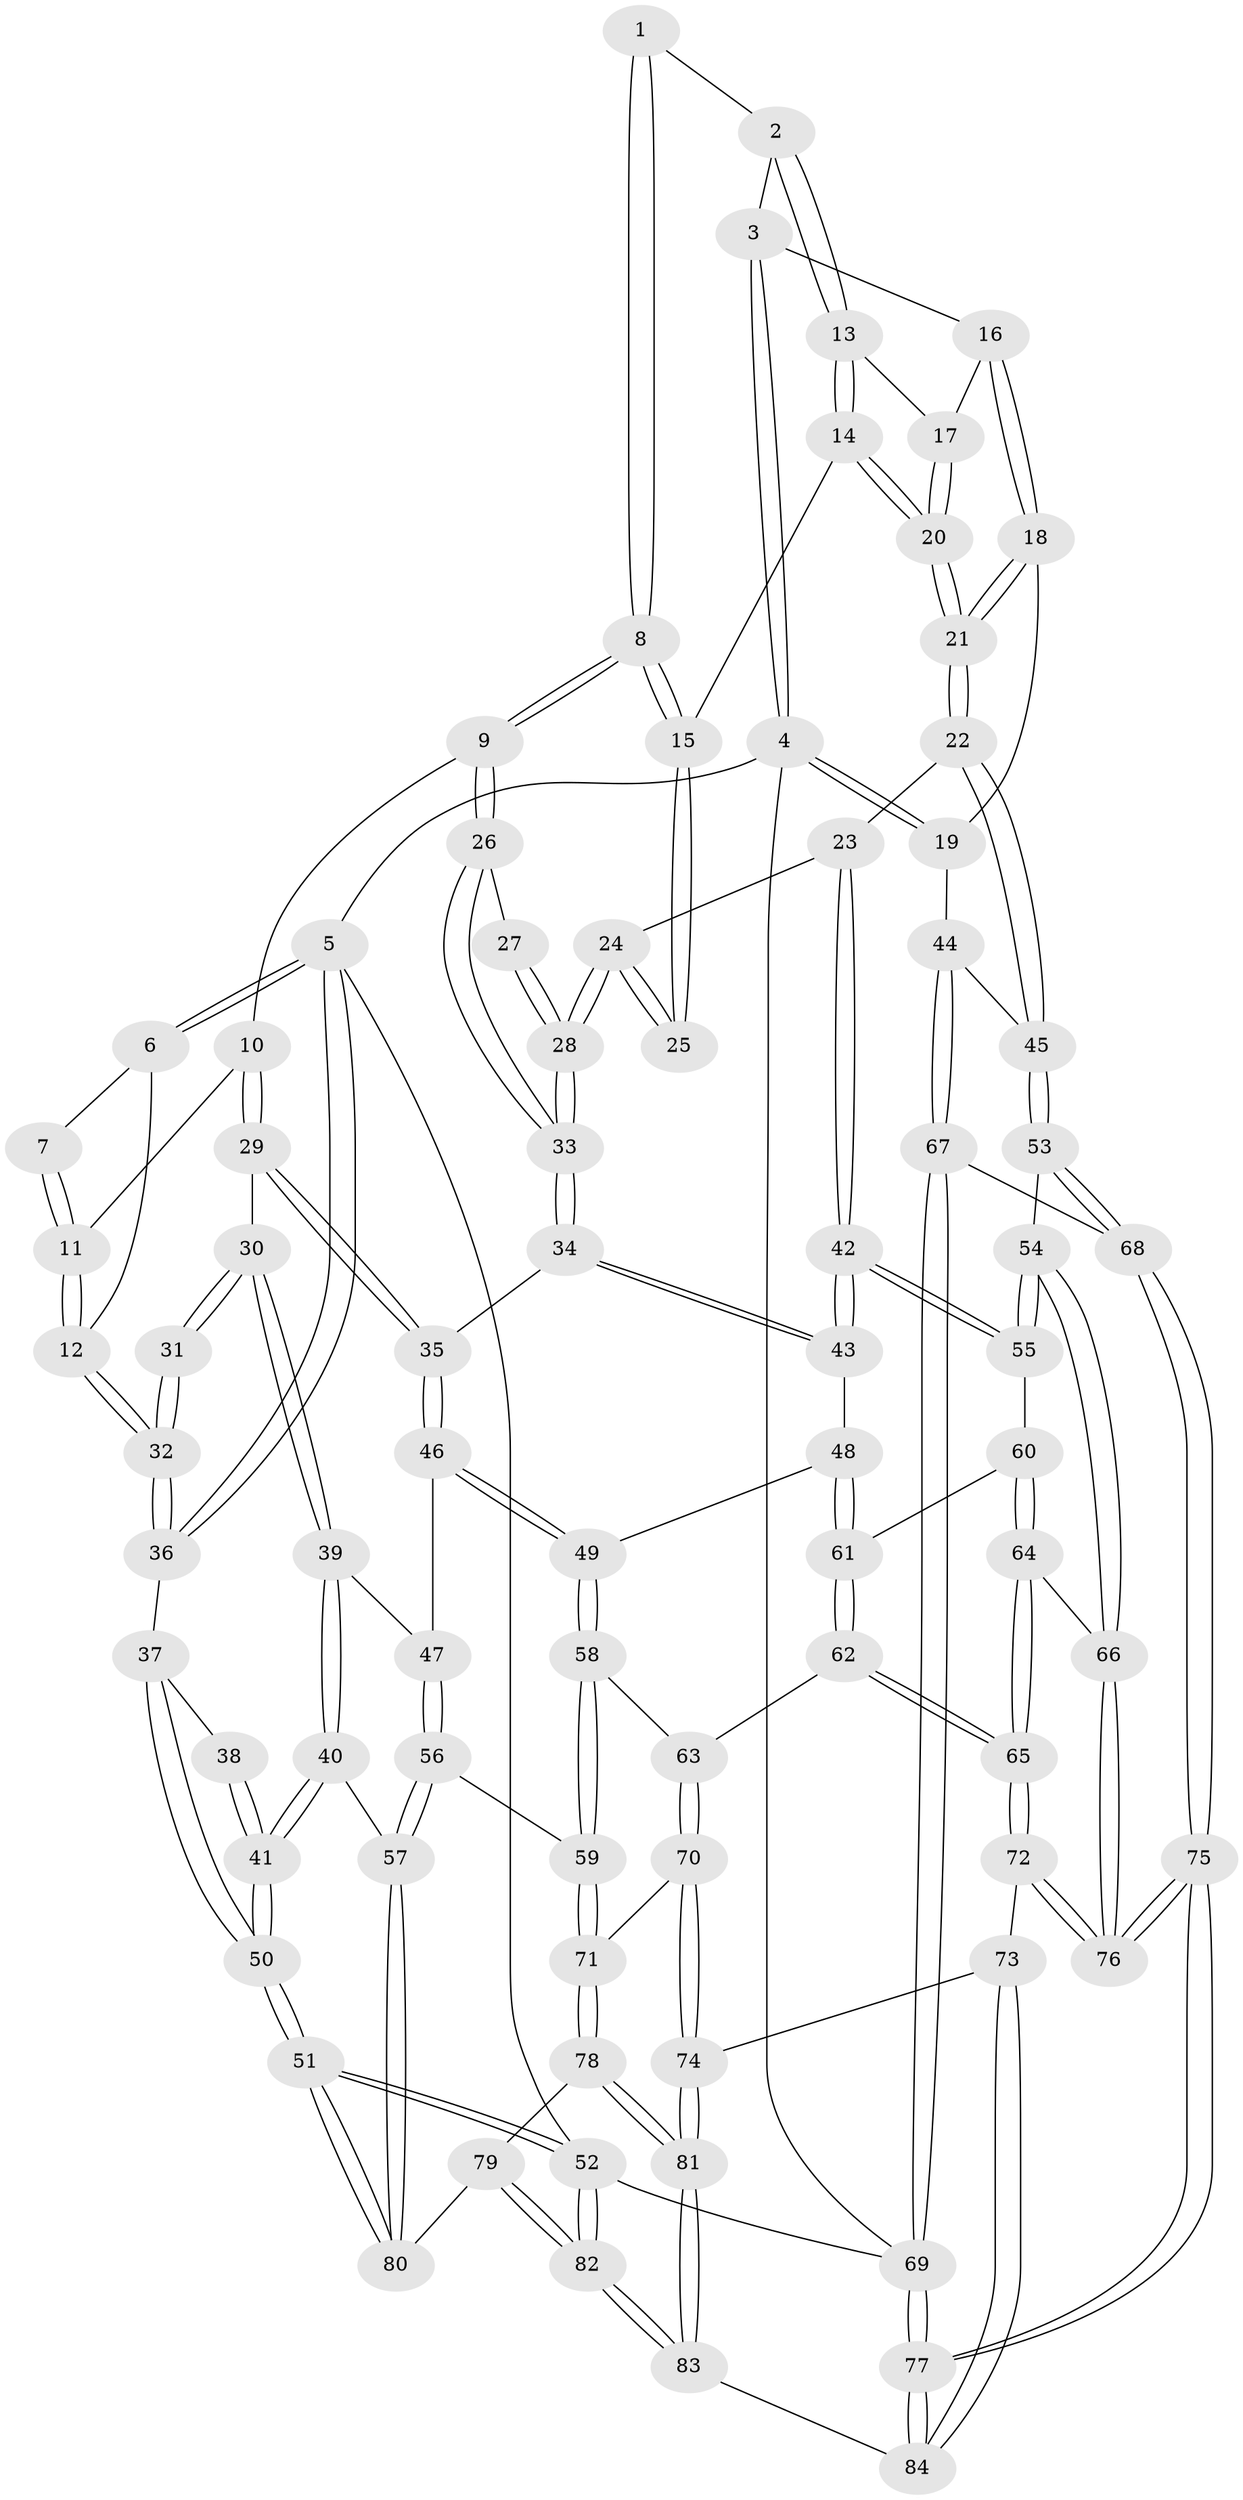 // Generated by graph-tools (version 1.1) at 2025/17/03/09/25 04:17:16]
// undirected, 84 vertices, 207 edges
graph export_dot {
graph [start="1"]
  node [color=gray90,style=filled];
  1 [pos="+0.34874912281354514+0"];
  2 [pos="+0.6391244323602397+0"];
  3 [pos="+0.7778328732589858+0"];
  4 [pos="+1+0"];
  5 [pos="+0+0"];
  6 [pos="+0.11764443778882942+0"];
  7 [pos="+0.20701024423080527+0"];
  8 [pos="+0.35100065344196435+0.11437486174467702"];
  9 [pos="+0.3309562590226075+0.16015663163664912"];
  10 [pos="+0.3202722238282879+0.16140529092100778"];
  11 [pos="+0.26035648456504384+0.15775106599100172"];
  12 [pos="+0.15876304734116659+0.17192540343725535"];
  13 [pos="+0.6389320411759548+0"];
  14 [pos="+0.6263708081984654+0"];
  15 [pos="+0.5911907595141015+0.025461810157515228"];
  16 [pos="+0.8894153331145644+0.061161355678227676"];
  17 [pos="+0.8531821277507088+0.08614324838531306"];
  18 [pos="+1+0.09707316773153149"];
  19 [pos="+1+0"];
  20 [pos="+0.7869800048780358+0.21033792415128438"];
  21 [pos="+0.8058033473401265+0.2822499388834028"];
  22 [pos="+0.8035100933862309+0.2943695819008485"];
  23 [pos="+0.6059848465127627+0.3053393497037919"];
  24 [pos="+0.5981032103718317+0.3026920424635406"];
  25 [pos="+0.5874910362428002+0.03769150441253523"];
  26 [pos="+0.40330783206026233+0.2284946487776168"];
  27 [pos="+0.5493972878197211+0.08828931212885663"];
  28 [pos="+0.4934399823756288+0.31021489685611864"];
  29 [pos="+0.26233931708779984+0.33084591627780163"];
  30 [pos="+0.18635319476848963+0.3555159944916316"];
  31 [pos="+0.1422387319636299+0.20879326263554365"];
  32 [pos="+0.1460037108044285+0.18223749933375172"];
  33 [pos="+0.4536045103423993+0.31745225359936546"];
  34 [pos="+0.45347092632879904+0.3177041971009525"];
  35 [pos="+0.40526842786885076+0.3524422014208603"];
  36 [pos="+0+0.01655979081163817"];
  37 [pos="+0+0.060119306420520574"];
  38 [pos="+0.05946527162151213+0.27908935301068954"];
  39 [pos="+0.1803479159966878+0.38063179567548655"];
  40 [pos="+0+0.5283430498213255"];
  41 [pos="+0+0.5219090483689898"];
  42 [pos="+0.6106731208795891+0.4904629749234305"];
  43 [pos="+0.5007450157228142+0.47535863554498514"];
  44 [pos="+1+0.4049883291089747"];
  45 [pos="+0.8340278209119526+0.3493632044323786"];
  46 [pos="+0.3340475691975646+0.45920764663210867"];
  47 [pos="+0.24976691985132204+0.4500948689328428"];
  48 [pos="+0.4907914279765118+0.4940676950329793"];
  49 [pos="+0.364730068185242+0.5416302538891488"];
  50 [pos="+0+0.526756801322824"];
  51 [pos="+0+1"];
  52 [pos="+0+1"];
  53 [pos="+0.7831622368270379+0.5624632816307524"];
  54 [pos="+0.7296719364175169+0.573665770208876"];
  55 [pos="+0.6147306915632101+0.4948640825867019"];
  56 [pos="+0.1677311632045129+0.6354496424747392"];
  57 [pos="+0.14557524673258493+0.6388059533157153"];
  58 [pos="+0.35795232172243263+0.5945720150899042"];
  59 [pos="+0.19459550114772117+0.641001239506353"];
  60 [pos="+0.5120543055492718+0.5874015572400071"];
  61 [pos="+0.5119846828228954+0.5873816420810368"];
  62 [pos="+0.4253654765766203+0.6346348398927505"];
  63 [pos="+0.39480722435400856+0.63081047590536"];
  64 [pos="+0.6207278500731083+0.6558854105910652"];
  65 [pos="+0.5457503716568498+0.760545828396761"];
  66 [pos="+0.6535569287115578+0.6406601353728189"];
  67 [pos="+1+0.5249731348304016"];
  68 [pos="+0.8234791255170612+0.6021049162553322"];
  69 [pos="+1+1"];
  70 [pos="+0.3677069233627732+0.7561420771444759"];
  71 [pos="+0.29206625633996214+0.7634863234220124"];
  72 [pos="+0.537154400435089+0.8144003255280208"];
  73 [pos="+0.519785088662946+0.8223461380701272"];
  74 [pos="+0.4437586555422837+0.8349617842334573"];
  75 [pos="+1+1"];
  76 [pos="+0.7681157175177666+0.9562094581265844"];
  77 [pos="+1+1"];
  78 [pos="+0.25268984635704295+0.8490821487922396"];
  79 [pos="+0.19266819084572243+0.8572472572227752"];
  80 [pos="+0.1266446189539078+0.820281013536358"];
  81 [pos="+0.3579772993697212+0.9381466099804597"];
  82 [pos="+0.17191546939176866+1"];
  83 [pos="+0.34515314777876244+1"];
  84 [pos="+0.4889844303962464+1"];
  1 -- 2;
  1 -- 8;
  1 -- 8;
  2 -- 3;
  2 -- 13;
  2 -- 13;
  3 -- 4;
  3 -- 4;
  3 -- 16;
  4 -- 5;
  4 -- 19;
  4 -- 19;
  4 -- 69;
  5 -- 6;
  5 -- 6;
  5 -- 36;
  5 -- 36;
  5 -- 52;
  6 -- 7;
  6 -- 12;
  7 -- 11;
  7 -- 11;
  8 -- 9;
  8 -- 9;
  8 -- 15;
  8 -- 15;
  9 -- 10;
  9 -- 26;
  9 -- 26;
  10 -- 11;
  10 -- 29;
  10 -- 29;
  11 -- 12;
  11 -- 12;
  12 -- 32;
  12 -- 32;
  13 -- 14;
  13 -- 14;
  13 -- 17;
  14 -- 15;
  14 -- 20;
  14 -- 20;
  15 -- 25;
  15 -- 25;
  16 -- 17;
  16 -- 18;
  16 -- 18;
  17 -- 20;
  17 -- 20;
  18 -- 19;
  18 -- 21;
  18 -- 21;
  19 -- 44;
  20 -- 21;
  20 -- 21;
  21 -- 22;
  21 -- 22;
  22 -- 23;
  22 -- 45;
  22 -- 45;
  23 -- 24;
  23 -- 42;
  23 -- 42;
  24 -- 25;
  24 -- 25;
  24 -- 28;
  24 -- 28;
  26 -- 27;
  26 -- 33;
  26 -- 33;
  27 -- 28;
  27 -- 28;
  28 -- 33;
  28 -- 33;
  29 -- 30;
  29 -- 35;
  29 -- 35;
  30 -- 31;
  30 -- 31;
  30 -- 39;
  30 -- 39;
  31 -- 32;
  31 -- 32;
  32 -- 36;
  32 -- 36;
  33 -- 34;
  33 -- 34;
  34 -- 35;
  34 -- 43;
  34 -- 43;
  35 -- 46;
  35 -- 46;
  36 -- 37;
  37 -- 38;
  37 -- 50;
  37 -- 50;
  38 -- 41;
  38 -- 41;
  39 -- 40;
  39 -- 40;
  39 -- 47;
  40 -- 41;
  40 -- 41;
  40 -- 57;
  41 -- 50;
  41 -- 50;
  42 -- 43;
  42 -- 43;
  42 -- 55;
  42 -- 55;
  43 -- 48;
  44 -- 45;
  44 -- 67;
  44 -- 67;
  45 -- 53;
  45 -- 53;
  46 -- 47;
  46 -- 49;
  46 -- 49;
  47 -- 56;
  47 -- 56;
  48 -- 49;
  48 -- 61;
  48 -- 61;
  49 -- 58;
  49 -- 58;
  50 -- 51;
  50 -- 51;
  51 -- 52;
  51 -- 52;
  51 -- 80;
  51 -- 80;
  52 -- 82;
  52 -- 82;
  52 -- 69;
  53 -- 54;
  53 -- 68;
  53 -- 68;
  54 -- 55;
  54 -- 55;
  54 -- 66;
  54 -- 66;
  55 -- 60;
  56 -- 57;
  56 -- 57;
  56 -- 59;
  57 -- 80;
  57 -- 80;
  58 -- 59;
  58 -- 59;
  58 -- 63;
  59 -- 71;
  59 -- 71;
  60 -- 61;
  60 -- 64;
  60 -- 64;
  61 -- 62;
  61 -- 62;
  62 -- 63;
  62 -- 65;
  62 -- 65;
  63 -- 70;
  63 -- 70;
  64 -- 65;
  64 -- 65;
  64 -- 66;
  65 -- 72;
  65 -- 72;
  66 -- 76;
  66 -- 76;
  67 -- 68;
  67 -- 69;
  67 -- 69;
  68 -- 75;
  68 -- 75;
  69 -- 77;
  69 -- 77;
  70 -- 71;
  70 -- 74;
  70 -- 74;
  71 -- 78;
  71 -- 78;
  72 -- 73;
  72 -- 76;
  72 -- 76;
  73 -- 74;
  73 -- 84;
  73 -- 84;
  74 -- 81;
  74 -- 81;
  75 -- 76;
  75 -- 76;
  75 -- 77;
  75 -- 77;
  77 -- 84;
  77 -- 84;
  78 -- 79;
  78 -- 81;
  78 -- 81;
  79 -- 80;
  79 -- 82;
  79 -- 82;
  81 -- 83;
  81 -- 83;
  82 -- 83;
  82 -- 83;
  83 -- 84;
}

